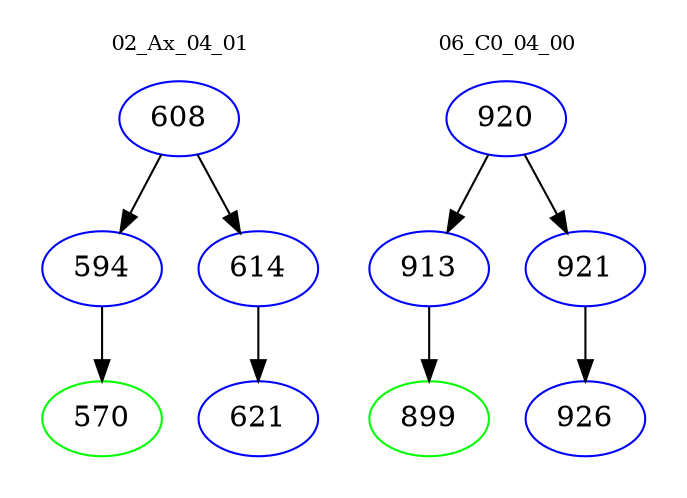 digraph{
subgraph cluster_0 {
color = white
label = "02_Ax_04_01";
fontsize=10;
T0_608 [label="608", color="blue"]
T0_608 -> T0_594 [color="black"]
T0_594 [label="594", color="blue"]
T0_594 -> T0_570 [color="black"]
T0_570 [label="570", color="green"]
T0_608 -> T0_614 [color="black"]
T0_614 [label="614", color="blue"]
T0_614 -> T0_621 [color="black"]
T0_621 [label="621", color="blue"]
}
subgraph cluster_1 {
color = white
label = "06_C0_04_00";
fontsize=10;
T1_920 [label="920", color="blue"]
T1_920 -> T1_913 [color="black"]
T1_913 [label="913", color="blue"]
T1_913 -> T1_899 [color="black"]
T1_899 [label="899", color="green"]
T1_920 -> T1_921 [color="black"]
T1_921 [label="921", color="blue"]
T1_921 -> T1_926 [color="black"]
T1_926 [label="926", color="blue"]
}
}
